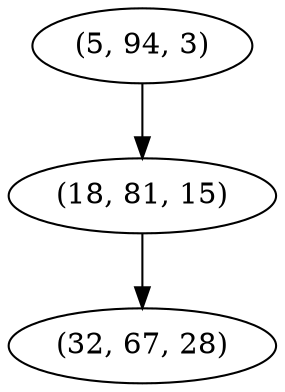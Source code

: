 digraph tree {
    "(5, 94, 3)";
    "(18, 81, 15)";
    "(32, 67, 28)";
    "(5, 94, 3)" -> "(18, 81, 15)";
    "(18, 81, 15)" -> "(32, 67, 28)";
}
